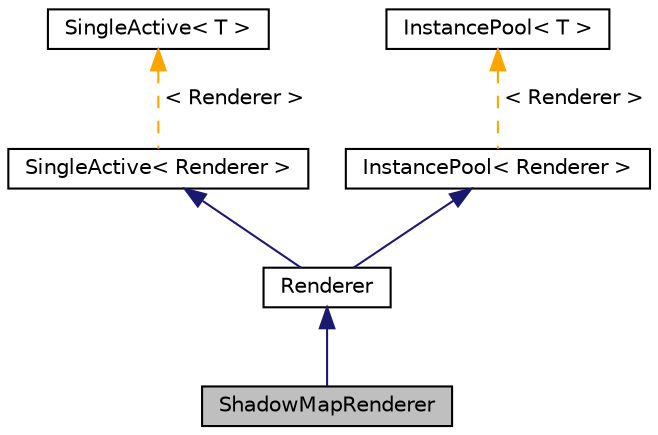 digraph "ShadowMapRenderer"
{
 // INTERACTIVE_SVG=YES
 // LATEX_PDF_SIZE
  edge [fontname="Helvetica",fontsize="10",labelfontname="Helvetica",labelfontsize="10"];
  node [fontname="Helvetica",fontsize="10",shape=record];
  Node1 [label="ShadowMapRenderer",height=0.2,width=0.4,color="black", fillcolor="grey75", style="filled", fontcolor="black",tooltip=" "];
  Node2 -> Node1 [dir="back",color="midnightblue",fontsize="10",style="solid",fontname="Helvetica"];
  Node2 [label="Renderer",height=0.2,width=0.4,color="black", fillcolor="white", style="filled",URL="$class_renderer.html",tooltip="A base class for renderers. All the rendering logic should reside in the abstract method Render"];
  Node3 -> Node2 [dir="back",color="midnightblue",fontsize="10",style="solid",fontname="Helvetica"];
  Node3 [label="SingleActive\< Renderer \>",height=0.2,width=0.4,color="black", fillcolor="white", style="filled",URL="$class_single_active.html",tooltip=" "];
  Node4 -> Node3 [dir="back",color="orange",fontsize="10",style="dashed",label=" \< Renderer \>" ,fontname="Helvetica"];
  Node4 [label="SingleActive\< T \>",height=0.2,width=0.4,color="black", fillcolor="white", style="filled",URL="$class_single_active.html",tooltip="Template class for set up a single instance of certain class as active, differentiating it from the r..."];
  Node5 -> Node2 [dir="back",color="midnightblue",fontsize="10",style="solid",fontname="Helvetica"];
  Node5 [label="InstancePool\< Renderer \>",height=0.2,width=0.4,color="black", fillcolor="white", style="filled",URL="$class_instance_pool.html",tooltip=" "];
  Node6 -> Node5 [dir="back",color="orange",fontsize="10",style="dashed",label=" \< Renderer \>" ,fontname="Helvetica"];
  Node6 [label="InstancePool\< T \>",height=0.2,width=0.4,color="black", fillcolor="white", style="filled",URL="$class_instance_pool.html",tooltip="Stores all instaces of the inheriting class"];
}
